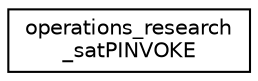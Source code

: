 digraph "Graphical Class Hierarchy"
{
 // LATEX_PDF_SIZE
  edge [fontname="Helvetica",fontsize="10",labelfontname="Helvetica",labelfontsize="10"];
  node [fontname="Helvetica",fontsize="10",shape=record];
  rankdir="LR";
  Node0 [label="operations_research\l_satPINVOKE",height=0.2,width=0.4,color="black", fillcolor="white", style="filled",URL="$classGoogle_1_1OrTools_1_1Sat_1_1operations__research__satPINVOKE.html",tooltip=" "];
}
